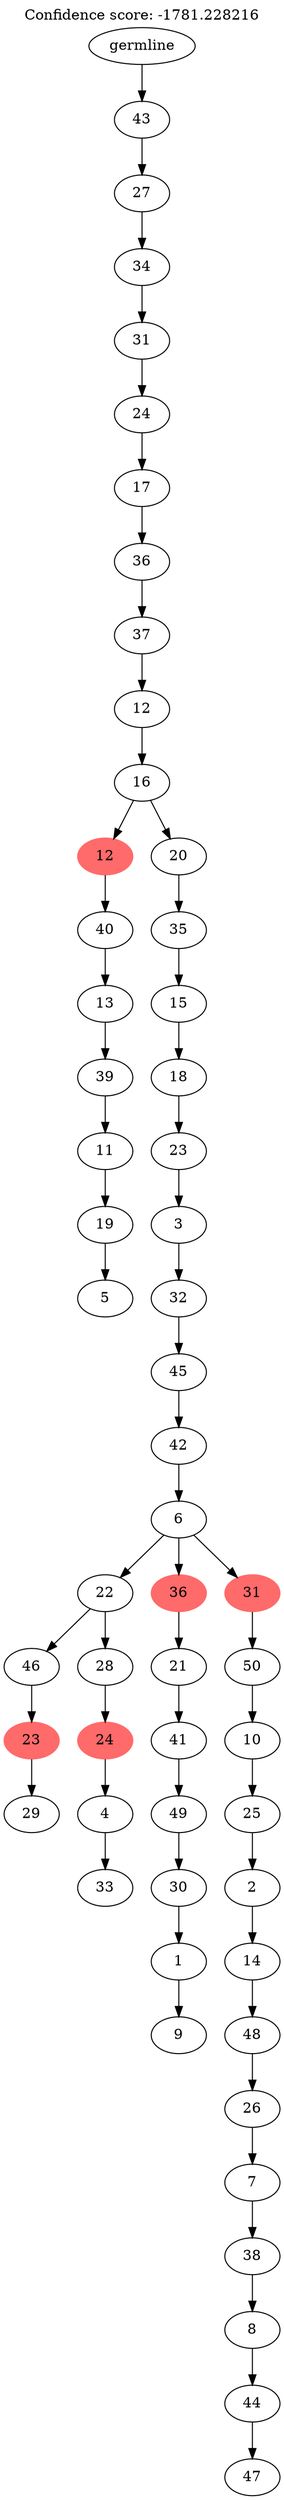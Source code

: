 digraph g {
	"54" -> "55";
	"55" [label="5"];
	"53" -> "54";
	"54" [label="19"];
	"52" -> "53";
	"53" [label="11"];
	"51" -> "52";
	"52" [label="39"];
	"50" -> "51";
	"51" [label="13"];
	"49" -> "50";
	"50" [label="40"];
	"47" -> "48";
	"48" [label="29"];
	"46" -> "47";
	"47" [color=indianred1, style=filled, label="23"];
	"44" -> "45";
	"45" [label="33"];
	"43" -> "44";
	"44" [label="4"];
	"42" -> "43";
	"43" [color=indianred1, style=filled, label="24"];
	"41" -> "42";
	"42" [label="28"];
	"41" -> "46";
	"46" [label="46"];
	"39" -> "40";
	"40" [label="9"];
	"38" -> "39";
	"39" [label="1"];
	"37" -> "38";
	"38" [label="30"];
	"36" -> "37";
	"37" [label="49"];
	"35" -> "36";
	"36" [label="41"];
	"34" -> "35";
	"35" [label="21"];
	"32" -> "33";
	"33" [label="47"];
	"31" -> "32";
	"32" [label="44"];
	"30" -> "31";
	"31" [label="8"];
	"29" -> "30";
	"30" [label="38"];
	"28" -> "29";
	"29" [label="7"];
	"27" -> "28";
	"28" [label="26"];
	"26" -> "27";
	"27" [label="48"];
	"25" -> "26";
	"26" [label="14"];
	"24" -> "25";
	"25" [label="2"];
	"23" -> "24";
	"24" [label="25"];
	"22" -> "23";
	"23" [label="10"];
	"21" -> "22";
	"22" [label="50"];
	"20" -> "21";
	"21" [color=indianred1, style=filled, label="31"];
	"20" -> "34";
	"34" [color=indianred1, style=filled, label="36"];
	"20" -> "41";
	"41" [label="22"];
	"19" -> "20";
	"20" [label="6"];
	"18" -> "19";
	"19" [label="42"];
	"17" -> "18";
	"18" [label="45"];
	"16" -> "17";
	"17" [label="32"];
	"15" -> "16";
	"16" [label="3"];
	"14" -> "15";
	"15" [label="23"];
	"13" -> "14";
	"14" [label="18"];
	"12" -> "13";
	"13" [label="15"];
	"11" -> "12";
	"12" [label="35"];
	"10" -> "11";
	"11" [label="20"];
	"10" -> "49";
	"49" [color=indianred1, style=filled, label="12"];
	"9" -> "10";
	"10" [label="16"];
	"8" -> "9";
	"9" [label="12"];
	"7" -> "8";
	"8" [label="37"];
	"6" -> "7";
	"7" [label="36"];
	"5" -> "6";
	"6" [label="17"];
	"4" -> "5";
	"5" [label="24"];
	"3" -> "4";
	"4" [label="31"];
	"2" -> "3";
	"3" [label="34"];
	"1" -> "2";
	"2" [label="27"];
	"0" -> "1";
	"1" [label="43"];
	"0" [label="germline"];
	labelloc="t";
	label="Confidence score: -1781.228216";
}
